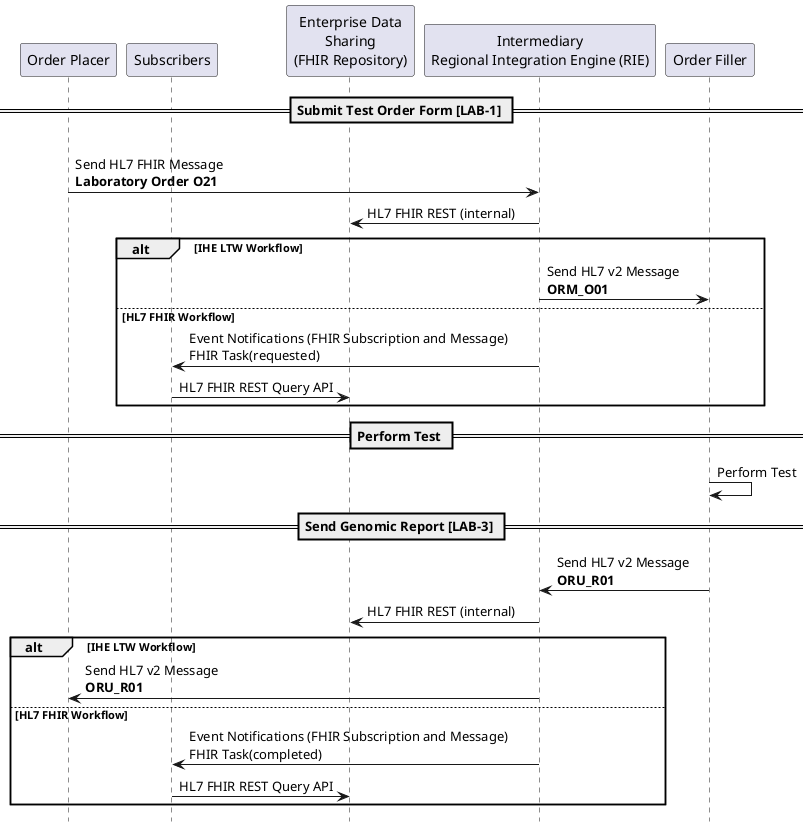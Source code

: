 @startuml

hide footbox

participant "Order Placer" as EPR
participant "Subscribers" as Subscribers
participant "Enterprise Data\nSharing\n(FHIR Repository)" as CDR
participant "Intermediary\nRegional Integration Engine (RIE)" as TIE
participant "Order Filler" as LIMS


== Submit Test Order Form [LAB-1] ==

EPR -> TIE: \nSend HL7 FHIR Message\n**Laboratory Order O21**
TIE -> CDR: HL7 FHIR REST (internal)
alt IHE LTW Workflow
TIE -> LIMS: Send HL7 v2 Message\n**ORM_O01**
else HL7 FHIR Workflow
TIE -> Subscribers: Event Notifications (FHIR Subscription and Message)\nFHIR Task(requested)
Subscribers -> CDR: HL7 FHIR REST Query API
end

== Perform Test ==

LIMS -> LIMS: Perform Test

== Send Genomic Report [LAB-3] ==

LIMS -> TIE: Send HL7 v2 Message\n**ORU_R01**

TIE -> CDR: HL7 FHIR REST (internal)
alt IHE LTW Workflow
TIE -> EPR: Send HL7 v2 Message\n**ORU_R01**
else HL7 FHIR Workflow
TIE -> Subscribers: Event Notifications (FHIR Subscription and Message)\nFHIR Task(completed)
Subscribers -> CDR: HL7 FHIR REST Query API
end

@enduml
